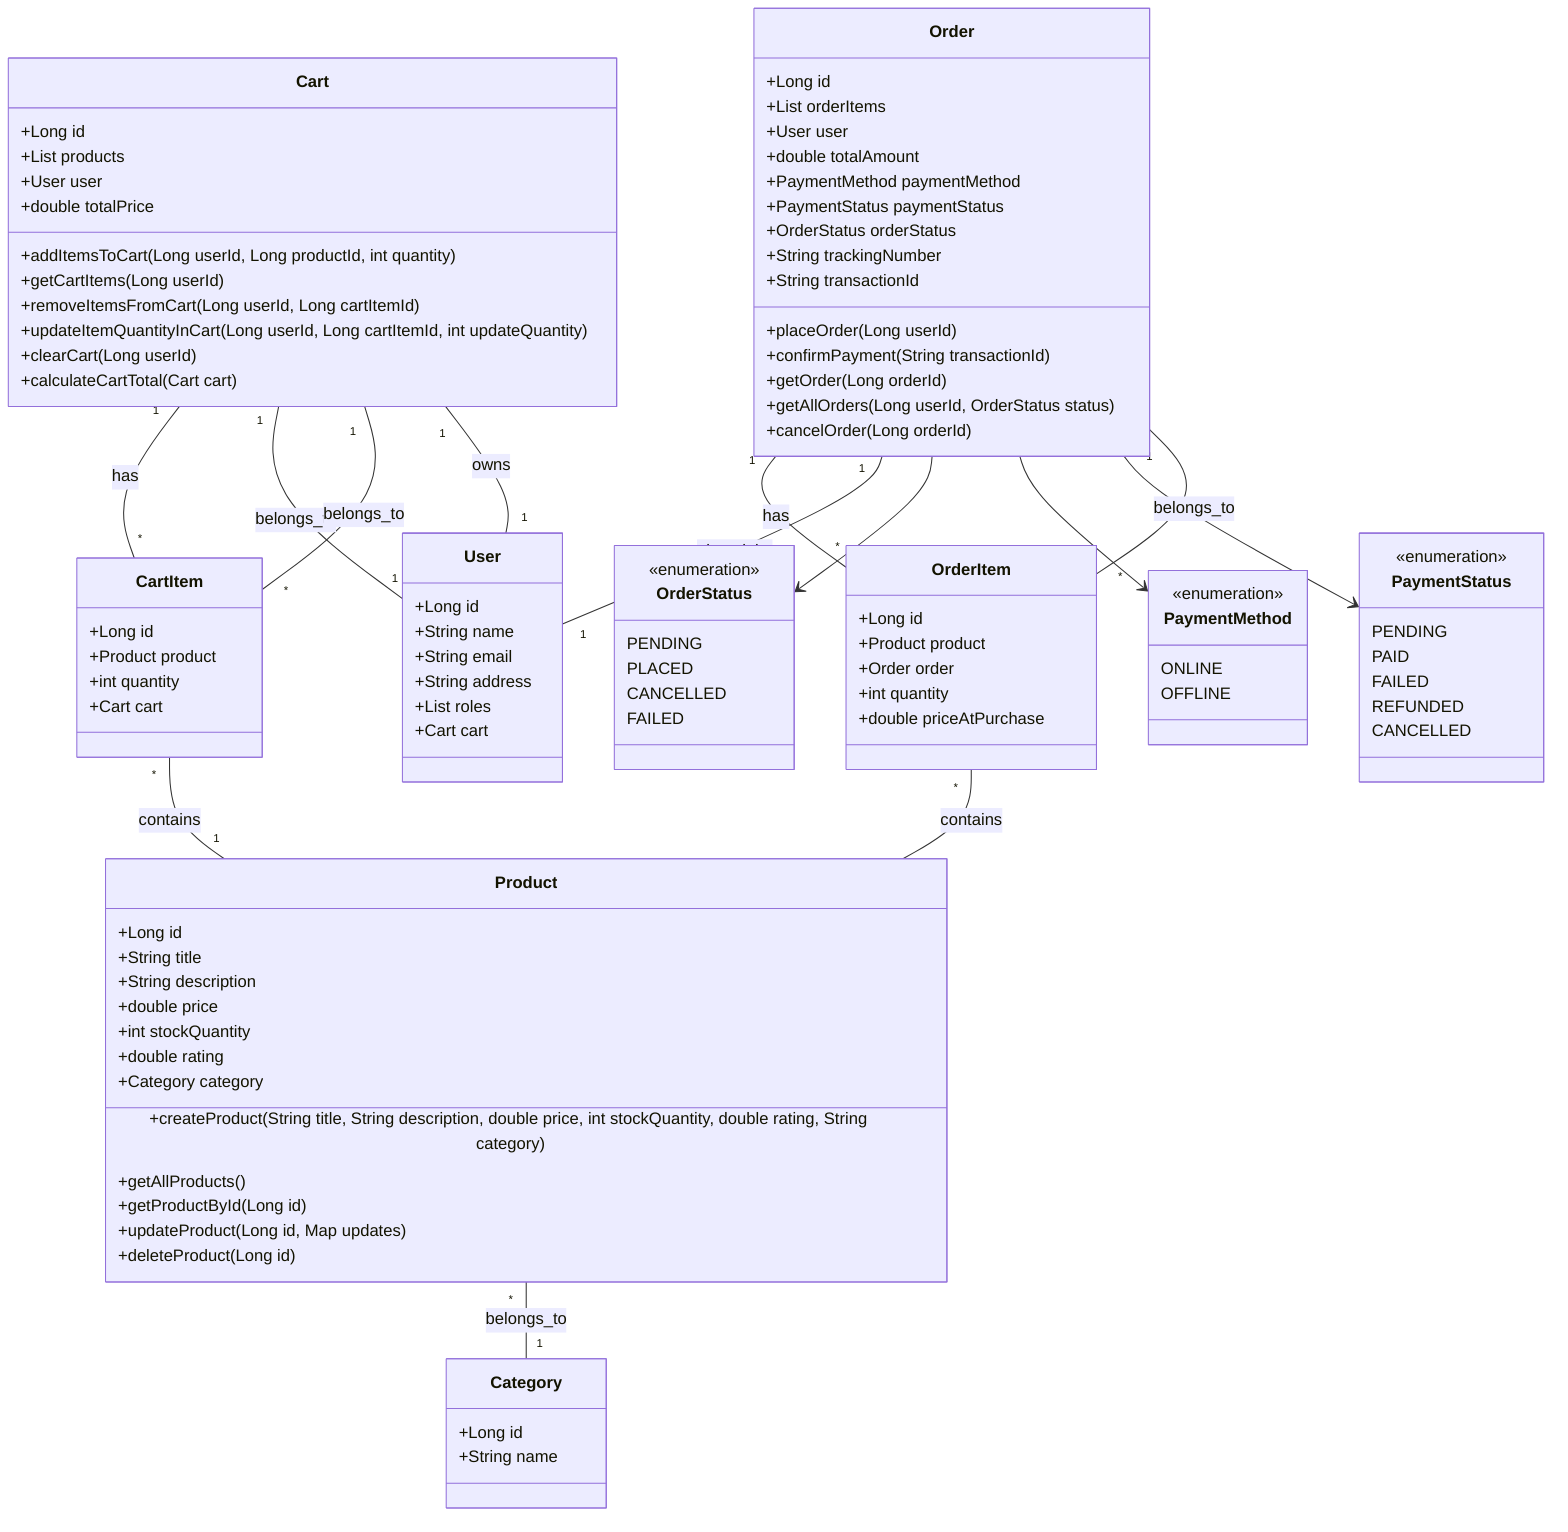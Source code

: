 classDiagram
    class Cart {
        +Long id
        +List<CartItem> products
        +User user
        +double totalPrice
        +addItemsToCart(Long userId, Long productId, int quantity)
        +getCartItems(Long userId)
        +removeItemsFromCart(Long userId, Long cartItemId)
        +updateItemQuantityInCart(Long userId, Long cartItemId, int updateQuantity)
        +clearCart(Long userId)
        +calculateCartTotal(Cart cart)
    }
    
    class CartItem {
        +Long id
        +Product product
        +int quantity
        +Cart cart
    }
    
    class Order {
        +Long id
        +List<OrderItem> orderItems
        +User user
        +double totalAmount
        +PaymentMethod paymentMethod
        +PaymentStatus paymentStatus
        +OrderStatus orderStatus
        +String trackingNumber
        +String transactionId
        +placeOrder(Long userId)
        +confirmPayment(String transactionId)
        +getOrder(Long orderId)
        +getAllOrders(Long userId, OrderStatus status)
        +cancelOrder(Long orderId)
    }
    
    class OrderItem {
        +Long id
        +Product product
        +Order order
        +int quantity
        +double priceAtPurchase
    }
    
    class OrderStatus {
        <<enumeration>>
        PENDING
        PLACED
        CANCELLED
        FAILED
    }
    
    class PaymentMethod {
        <<enumeration>>
        ONLINE
        OFFLINE
    }
    
    class PaymentStatus {
        <<enumeration>>
        PENDING
        PAID
        FAILED
        REFUNDED
        CANCELLED
    }
    
    class Category {
        +Long id
        +String name
    }
    
    class Product {
        +Long id
        +String title
        +String description
        +double price
        +int stockQuantity
        +double rating
        +Category category
        +createProduct(String title, String description, double price, int stockQuantity, double rating, String category)
        +getAllProducts()
        +getProductById(Long id)
        +updateProduct(Long id, Map<String, Object> updates)
        +deleteProduct(Long id)
    }
    
    class User {
        +Long id
        +String name
        +String email
        +String address
        +List<String> roles
        +Cart cart
    }
    
    Cart "1" -- "*" CartItem : has
    Cart "1" -- "1" User : belongs_to
    CartItem "*" -- "1" Product : contains
    CartItem "*" -- "1" Cart : belongs_to
    
    Order "1" -- "*" OrderItem : has
    Order "1" -- "1" User : placed_by
    OrderItem "*" -- "1" Product : contains
    OrderItem "*" -- "1" Order : belongs_to
    
    Order --> OrderStatus
    Order --> PaymentMethod
    Order --> PaymentStatus
    
    Product "*" -- "1" Category : belongs_to
    
    User "1" -- "1" Cart : owns